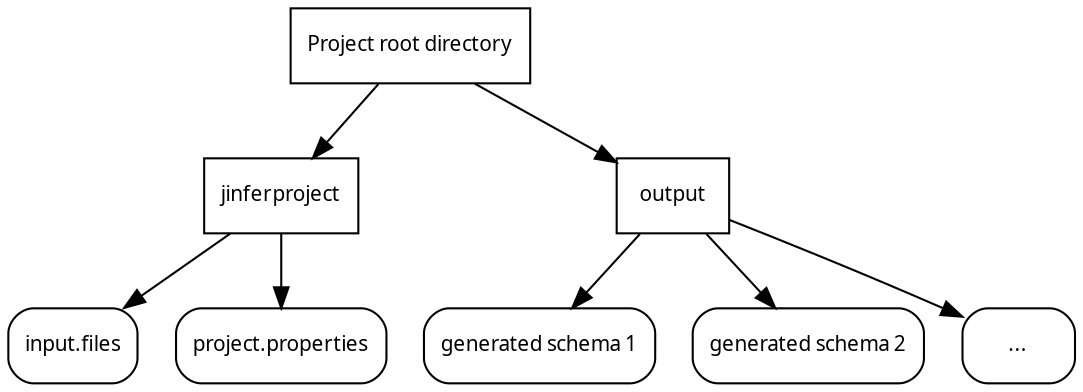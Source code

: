 digraph interfaces_nodes {
	rankdir = TB;
	node [shape = rectangle, fontname = "TeXGyrePagella-Regular", fontsize = 10];
	edge [fontname = "TeXGyrePagella-Regular", fontsize = 10];

{
	ProjectRoot[label = "Project root directory"];
}

{
	rank = same;
	jinferproject;
	output;
}

	ProjectRoot -> jinferproject;
	ProjectRoot -> output;

	Input[style = "rounded", label = "input.files"];
	Properties[style = "rounded", label = "project.properties"];
	jinferproject -> Input;
	jinferproject -> Properties;

	Schema1[style = "rounded", label = "generated schema 1"];
	Schema2[style = "rounded", label = "generated schema 2"];
	Etc[style = "rounded", label = "..."];

	output -> Schema1;
	output -> Schema2;
	output -> Etc;
}
